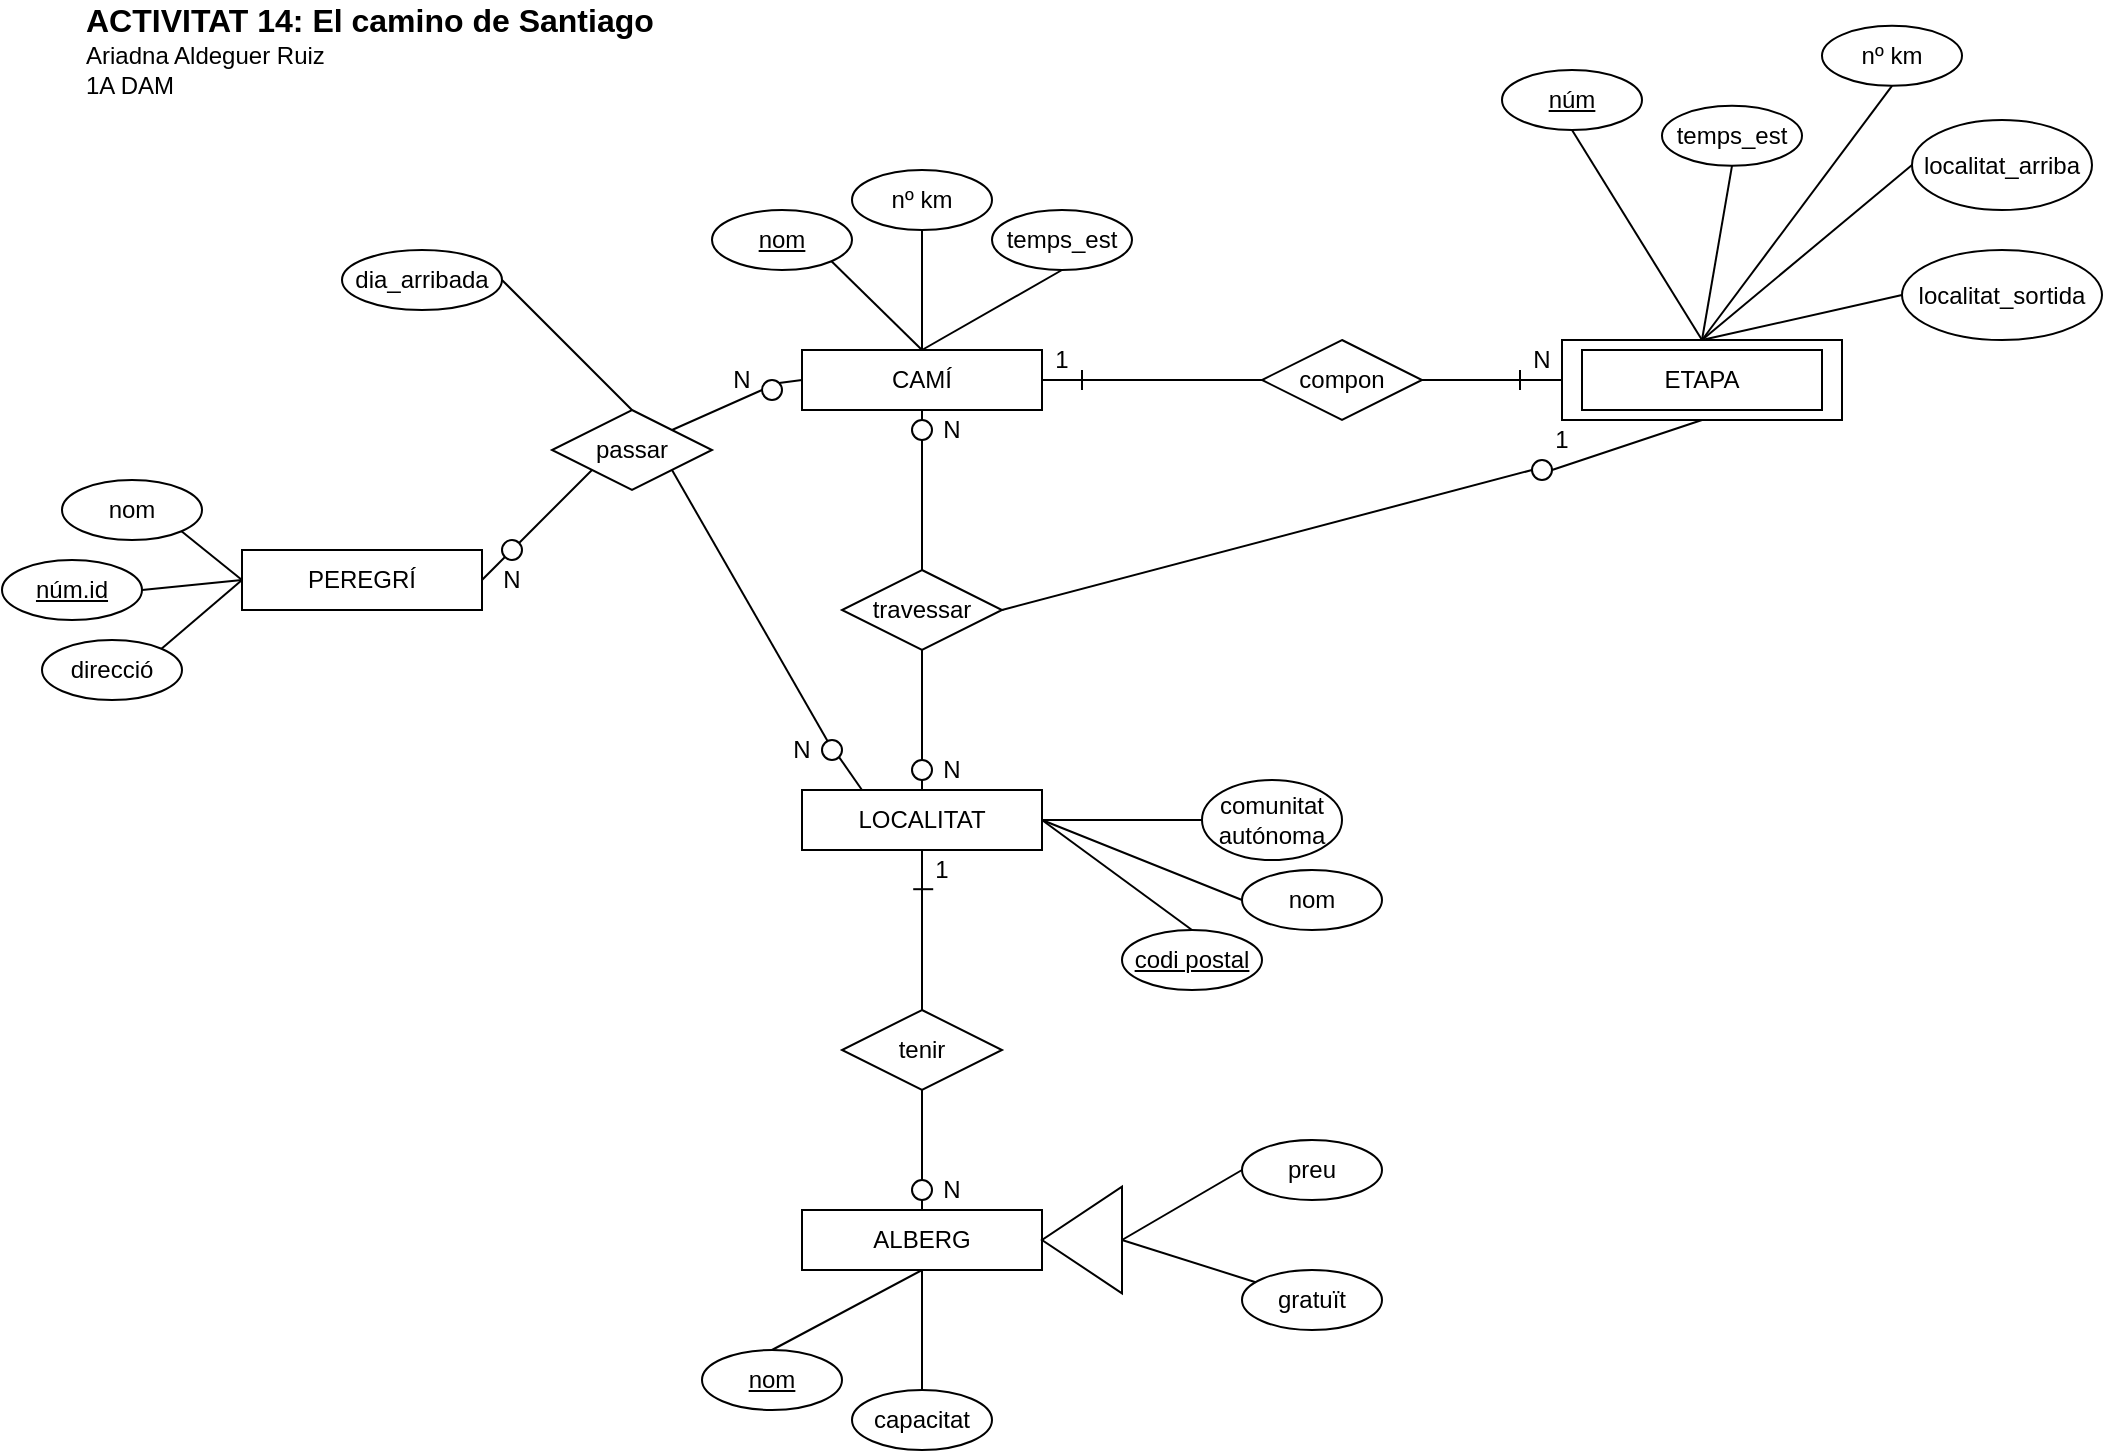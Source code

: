 <mxfile version="13.8.2" type="google"><diagram id="NsL3vu0IZTgR--lY6oIU" name="Page-1"><mxGraphModel dx="1350" dy="774" grid="1" gridSize="10" guides="1" tooltips="1" connect="1" arrows="1" fold="1" page="1" pageScale="1" pageWidth="1100" pageHeight="850" math="0" shadow="0"><root><mxCell id="0"/><mxCell id="1" parent="0"/><mxCell id="oIK_Rt79lvycBHIcYaMa-10" value="" style="rounded=0;whiteSpace=wrap;html=1;" parent="1" vertex="1"><mxGeometry x="780" y="205" width="140" height="40" as="geometry"/></mxCell><mxCell id="oIK_Rt79lvycBHIcYaMa-1" value="CAMÍ" style="rounded=0;whiteSpace=wrap;html=1;" parent="1" vertex="1"><mxGeometry x="400" y="210" width="120" height="30" as="geometry"/></mxCell><mxCell id="oIK_Rt79lvycBHIcYaMa-2" value="LOCALITAT" style="rounded=0;whiteSpace=wrap;html=1;" parent="1" vertex="1"><mxGeometry x="400" y="430" width="120" height="30" as="geometry"/></mxCell><mxCell id="oIK_Rt79lvycBHIcYaMa-3" value="ALBERG" style="rounded=0;whiteSpace=wrap;html=1;" parent="1" vertex="1"><mxGeometry x="400" y="640" width="120" height="30" as="geometry"/></mxCell><mxCell id="oIK_Rt79lvycBHIcYaMa-4" value="ETAPA" style="rounded=0;whiteSpace=wrap;html=1;" parent="1" vertex="1"><mxGeometry x="790" y="210" width="120" height="30" as="geometry"/></mxCell><mxCell id="oIK_Rt79lvycBHIcYaMa-5" value="PEREGRÍ" style="rounded=0;whiteSpace=wrap;html=1;" parent="1" vertex="1"><mxGeometry x="120" y="310" width="120" height="30" as="geometry"/></mxCell><mxCell id="oIK_Rt79lvycBHIcYaMa-6" value="&lt;u&gt;nom&lt;/u&gt;" style="ellipse;whiteSpace=wrap;html=1;" parent="1" vertex="1"><mxGeometry x="355" y="140" width="70" height="30" as="geometry"/></mxCell><mxCell id="oIK_Rt79lvycBHIcYaMa-7" value="nº km" style="ellipse;whiteSpace=wrap;html=1;" parent="1" vertex="1"><mxGeometry x="425" y="120" width="70" height="30" as="geometry"/></mxCell><mxCell id="oIK_Rt79lvycBHIcYaMa-8" value="temps_est" style="ellipse;whiteSpace=wrap;html=1;" parent="1" vertex="1"><mxGeometry x="495" y="140" width="70" height="30" as="geometry"/></mxCell><mxCell id="oIK_Rt79lvycBHIcYaMa-9" value="&lt;u&gt;núm&lt;/u&gt;" style="ellipse;whiteSpace=wrap;html=1;" parent="1" vertex="1"><mxGeometry x="750" y="70" width="70" height="30" as="geometry"/></mxCell><mxCell id="oIK_Rt79lvycBHIcYaMa-11" value="&lt;u&gt;codi postal&lt;/u&gt;" style="ellipse;whiteSpace=wrap;html=1;" parent="1" vertex="1"><mxGeometry x="560" y="500" width="70" height="30" as="geometry"/></mxCell><mxCell id="oIK_Rt79lvycBHIcYaMa-12" value="nom" style="ellipse;whiteSpace=wrap;html=1;" parent="1" vertex="1"><mxGeometry x="620" y="470" width="70" height="30" as="geometry"/></mxCell><mxCell id="oIK_Rt79lvycBHIcYaMa-13" value="comunitat autónoma" style="ellipse;whiteSpace=wrap;html=1;" parent="1" vertex="1"><mxGeometry x="600" y="425" width="70" height="40" as="geometry"/></mxCell><mxCell id="oIK_Rt79lvycBHIcYaMa-14" value="&lt;u&gt;nom&lt;/u&gt;" style="ellipse;whiteSpace=wrap;html=1;" parent="1" vertex="1"><mxGeometry x="350" y="710" width="70" height="30" as="geometry"/></mxCell><mxCell id="oIK_Rt79lvycBHIcYaMa-15" value="capacitat" style="ellipse;whiteSpace=wrap;html=1;" parent="1" vertex="1"><mxGeometry x="425" y="730" width="70" height="30" as="geometry"/></mxCell><mxCell id="oIK_Rt79lvycBHIcYaMa-16" value="preu" style="ellipse;whiteSpace=wrap;html=1;" parent="1" vertex="1"><mxGeometry x="620" y="605" width="70" height="30" as="geometry"/></mxCell><mxCell id="oIK_Rt79lvycBHIcYaMa-17" value="&lt;u&gt;núm.id&lt;/u&gt;" style="ellipse;whiteSpace=wrap;html=1;" parent="1" vertex="1"><mxGeometry y="315" width="70" height="30" as="geometry"/></mxCell><mxCell id="oIK_Rt79lvycBHIcYaMa-18" value="nom" style="ellipse;whiteSpace=wrap;html=1;" parent="1" vertex="1"><mxGeometry x="30" y="275" width="70" height="30" as="geometry"/></mxCell><mxCell id="oIK_Rt79lvycBHIcYaMa-19" value="direcció" style="ellipse;whiteSpace=wrap;html=1;" parent="1" vertex="1"><mxGeometry x="20" y="355" width="70" height="30" as="geometry"/></mxCell><mxCell id="oIK_Rt79lvycBHIcYaMa-20" value="travessar" style="rhombus;whiteSpace=wrap;html=1;" parent="1" vertex="1"><mxGeometry x="420" y="320" width="80" height="40" as="geometry"/></mxCell><mxCell id="oIK_Rt79lvycBHIcYaMa-22" value="tenir" style="rhombus;whiteSpace=wrap;html=1;" parent="1" vertex="1"><mxGeometry x="420" y="540" width="80" height="40" as="geometry"/></mxCell><mxCell id="oIK_Rt79lvycBHIcYaMa-23" value="compon" style="rhombus;whiteSpace=wrap;html=1;" parent="1" vertex="1"><mxGeometry x="630" y="205" width="80" height="40" as="geometry"/></mxCell><mxCell id="oIK_Rt79lvycBHIcYaMa-24" value="" style="endArrow=none;html=1;entryX=0.5;entryY=1;entryDx=0;entryDy=0;exitX=0.5;exitY=0;exitDx=0;exitDy=0;" parent="1" source="oIK_Rt79lvycBHIcYaMa-2" target="oIK_Rt79lvycBHIcYaMa-20" edge="1"><mxGeometry width="50" height="50" relative="1" as="geometry"><mxPoint x="470" y="430" as="sourcePoint"/><mxPoint x="650" y="390" as="targetPoint"/></mxGeometry></mxCell><mxCell id="oIK_Rt79lvycBHIcYaMa-25" value="" style="endArrow=none;html=1;entryX=0.5;entryY=1;entryDx=0;entryDy=0;exitX=0.5;exitY=0;exitDx=0;exitDy=0;" parent="1" source="oIK_Rt79lvycBHIcYaMa-20" target="oIK_Rt79lvycBHIcYaMa-1" edge="1"><mxGeometry width="50" height="50" relative="1" as="geometry"><mxPoint x="470" y="350" as="sourcePoint"/><mxPoint x="470" y="320" as="targetPoint"/></mxGeometry></mxCell><mxCell id="oIK_Rt79lvycBHIcYaMa-26" value="" style="endArrow=none;html=1;entryX=0.5;entryY=0;entryDx=0;entryDy=0;exitX=1;exitY=1;exitDx=0;exitDy=0;" parent="1" source="oIK_Rt79lvycBHIcYaMa-6" target="oIK_Rt79lvycBHIcYaMa-1" edge="1"><mxGeometry width="50" height="50" relative="1" as="geometry"><mxPoint x="470" y="280" as="sourcePoint"/><mxPoint x="470" y="250" as="targetPoint"/></mxGeometry></mxCell><mxCell id="oIK_Rt79lvycBHIcYaMa-27" value="" style="endArrow=none;html=1;exitX=0.5;exitY=1;exitDx=0;exitDy=0;" parent="1" source="oIK_Rt79lvycBHIcYaMa-7" edge="1"><mxGeometry width="50" height="50" relative="1" as="geometry"><mxPoint x="424.816" y="175.578" as="sourcePoint"/><mxPoint x="460" y="210" as="targetPoint"/></mxGeometry></mxCell><mxCell id="oIK_Rt79lvycBHIcYaMa-28" value="" style="endArrow=none;html=1;entryX=0.5;entryY=0;entryDx=0;entryDy=0;exitX=0.5;exitY=1;exitDx=0;exitDy=0;" parent="1" source="oIK_Rt79lvycBHIcYaMa-8" target="oIK_Rt79lvycBHIcYaMa-1" edge="1"><mxGeometry width="50" height="50" relative="1" as="geometry"><mxPoint x="434.816" y="185.578" as="sourcePoint"/><mxPoint x="480" y="230" as="targetPoint"/></mxGeometry></mxCell><mxCell id="oIK_Rt79lvycBHIcYaMa-29" value="" style="endArrow=none;html=1;entryX=1;entryY=0.5;entryDx=0;entryDy=0;exitX=0;exitY=0.5;exitDx=0;exitDy=0;" parent="1" source="oIK_Rt79lvycBHIcYaMa-23" target="oIK_Rt79lvycBHIcYaMa-1" edge="1"><mxGeometry width="50" height="50" relative="1" as="geometry"><mxPoint x="444.816" y="195.578" as="sourcePoint"/><mxPoint x="490" y="240" as="targetPoint"/></mxGeometry></mxCell><mxCell id="oIK_Rt79lvycBHIcYaMa-30" value="" style="endArrow=none;html=1;exitX=1;exitY=0.5;exitDx=0;exitDy=0;" parent="1" source="oIK_Rt79lvycBHIcYaMa-23" target="oIK_Rt79lvycBHIcYaMa-10" edge="1"><mxGeometry width="50" height="50" relative="1" as="geometry"><mxPoint x="635" y="230" as="sourcePoint"/><mxPoint x="590" y="235" as="targetPoint"/></mxGeometry></mxCell><mxCell id="oIK_Rt79lvycBHIcYaMa-31" value="" style="endArrow=none;html=1;entryX=0.5;entryY=1;entryDx=0;entryDy=0;exitX=0.5;exitY=0;exitDx=0;exitDy=0;" parent="1" source="oIK_Rt79lvycBHIcYaMa-10" target="oIK_Rt79lvycBHIcYaMa-9" edge="1"><mxGeometry width="50" height="50" relative="1" as="geometry"><mxPoint x="790" y="200" as="sourcePoint"/><mxPoint x="570" y="245" as="targetPoint"/></mxGeometry></mxCell><mxCell id="oIK_Rt79lvycBHIcYaMa-39" value="" style="endArrow=none;html=1;exitX=0.5;exitY=1;exitDx=0;exitDy=0;entryX=0.5;entryY=0;entryDx=0;entryDy=0;" parent="1" source="oIK_Rt79lvycBHIcYaMa-2" target="oIK_Rt79lvycBHIcYaMa-22" edge="1"><mxGeometry width="50" height="50" relative="1" as="geometry"><mxPoint x="665" y="410" as="sourcePoint"/><mxPoint x="420" y="480" as="targetPoint"/></mxGeometry></mxCell><mxCell id="oIK_Rt79lvycBHIcYaMa-40" value="" style="endArrow=none;html=1;entryX=0.5;entryY=1;entryDx=0;entryDy=0;exitX=0.5;exitY=0;exitDx=0;exitDy=0;" parent="1" source="oIK_Rt79lvycBHIcYaMa-3" target="oIK_Rt79lvycBHIcYaMa-22" edge="1"><mxGeometry width="50" height="50" relative="1" as="geometry"><mxPoint x="675" y="460" as="sourcePoint"/><mxPoint x="630" y="465" as="targetPoint"/></mxGeometry></mxCell><mxCell id="oIK_Rt79lvycBHIcYaMa-41" value="" style="endArrow=none;html=1;entryX=0.5;entryY=1;entryDx=0;entryDy=0;exitX=0.5;exitY=0;exitDx=0;exitDy=0;" parent="1" source="oIK_Rt79lvycBHIcYaMa-14" target="oIK_Rt79lvycBHIcYaMa-3" edge="1"><mxGeometry width="50" height="50" relative="1" as="geometry"><mxPoint x="470" y="650" as="sourcePoint"/><mxPoint x="470" y="610" as="targetPoint"/></mxGeometry></mxCell><mxCell id="oIK_Rt79lvycBHIcYaMa-42" value="" style="endArrow=none;html=1;entryX=0.5;entryY=1;entryDx=0;entryDy=0;exitX=0.5;exitY=0;exitDx=0;exitDy=0;" parent="1" source="oIK_Rt79lvycBHIcYaMa-15" target="oIK_Rt79lvycBHIcYaMa-3" edge="1"><mxGeometry width="50" height="50" relative="1" as="geometry"><mxPoint x="480" y="660" as="sourcePoint"/><mxPoint x="480" y="620" as="targetPoint"/></mxGeometry></mxCell><mxCell id="oIK_Rt79lvycBHIcYaMa-44" value="dia_arribada" style="ellipse;whiteSpace=wrap;html=1;" parent="1" vertex="1"><mxGeometry x="170" y="160" width="80" height="30" as="geometry"/></mxCell><mxCell id="oIK_Rt79lvycBHIcYaMa-45" value="" style="endArrow=none;html=1;entryX=1;entryY=0.5;entryDx=0;entryDy=0;exitX=0.5;exitY=0;exitDx=0;exitDy=0;" parent="1" target="oIK_Rt79lvycBHIcYaMa-44" edge="1" source="LVgb6W5eopeIEYdxqhAj-14"><mxGeometry width="50" height="50" relative="1" as="geometry"><mxPoint x="420" y="340" as="sourcePoint"/><mxPoint x="510" y="350" as="targetPoint"/></mxGeometry></mxCell><mxCell id="oIK_Rt79lvycBHIcYaMa-46" value="N" style="text;html=1;strokeColor=none;fillColor=none;align=center;verticalAlign=middle;whiteSpace=wrap;rounded=0;" parent="1" vertex="1"><mxGeometry x="750" y="205" width="40" height="20" as="geometry"/></mxCell><mxCell id="oIK_Rt79lvycBHIcYaMa-48" value="1" style="text;html=1;strokeColor=none;fillColor=none;align=center;verticalAlign=middle;whiteSpace=wrap;rounded=0;" parent="1" vertex="1"><mxGeometry x="510" y="205" width="40" height="20" as="geometry"/></mxCell><mxCell id="oIK_Rt79lvycBHIcYaMa-53" value="N" style="text;html=1;strokeColor=none;fillColor=none;align=center;verticalAlign=middle;whiteSpace=wrap;rounded=0;" parent="1" vertex="1"><mxGeometry x="455" y="410" width="40" height="20" as="geometry"/></mxCell><mxCell id="oIK_Rt79lvycBHIcYaMa-54" value="N" style="text;html=1;strokeColor=none;fillColor=none;align=center;verticalAlign=middle;whiteSpace=wrap;rounded=0;" parent="1" vertex="1"><mxGeometry x="455" y="240" width="40" height="20" as="geometry"/></mxCell><mxCell id="oIK_Rt79lvycBHIcYaMa-55" value="N" style="text;html=1;strokeColor=none;fillColor=none;align=center;verticalAlign=middle;whiteSpace=wrap;rounded=0;" parent="1" vertex="1"><mxGeometry x="455" y="620" width="40" height="20" as="geometry"/></mxCell><mxCell id="oIK_Rt79lvycBHIcYaMa-56" value="1" style="text;html=1;strokeColor=none;fillColor=none;align=center;verticalAlign=middle;whiteSpace=wrap;rounded=0;" parent="1" vertex="1"><mxGeometry x="450" y="460" width="40" height="20" as="geometry"/></mxCell><mxCell id="oIK_Rt79lvycBHIcYaMa-59" value="" style="ellipse;whiteSpace=wrap;html=1;aspect=fixed;" parent="1" vertex="1"><mxGeometry x="455" y="625" width="10" height="10" as="geometry"/></mxCell><mxCell id="oIK_Rt79lvycBHIcYaMa-60" value="" style="endArrow=none;html=1;entryX=0.09;entryY=0.98;entryDx=0;entryDy=0;entryPerimeter=0;exitX=0.34;exitY=0.98;exitDx=0;exitDy=0;exitPerimeter=0;" parent="1" edge="1"><mxGeometry width="50" height="50" relative="1" as="geometry"><mxPoint x="465.6" y="479.6" as="sourcePoint"/><mxPoint x="455.6" y="479.6" as="targetPoint"/></mxGeometry></mxCell><mxCell id="oIK_Rt79lvycBHIcYaMa-64" value="" style="ellipse;whiteSpace=wrap;html=1;aspect=fixed;" parent="1" vertex="1"><mxGeometry x="455" y="245" width="10" height="10" as="geometry"/></mxCell><mxCell id="oIK_Rt79lvycBHIcYaMa-67" value="" style="endArrow=none;html=1;" parent="1" edge="1"><mxGeometry width="50" height="50" relative="1" as="geometry"><mxPoint x="759" y="230" as="sourcePoint"/><mxPoint x="759" y="220" as="targetPoint"/></mxGeometry></mxCell><mxCell id="oIK_Rt79lvycBHIcYaMa-69" value="" style="endArrow=none;html=1;" parent="1" edge="1"><mxGeometry width="50" height="50" relative="1" as="geometry"><mxPoint x="540" y="230" as="sourcePoint"/><mxPoint x="540" y="220" as="targetPoint"/></mxGeometry></mxCell><mxCell id="oIK_Rt79lvycBHIcYaMa-70" value="N" style="text;html=1;strokeColor=none;fillColor=none;align=center;verticalAlign=middle;whiteSpace=wrap;rounded=0;" parent="1" vertex="1"><mxGeometry x="235" y="315" width="40" height="20" as="geometry"/></mxCell><mxCell id="oIK_Rt79lvycBHIcYaMa-72" value="" style="ellipse;whiteSpace=wrap;html=1;aspect=fixed;" parent="1" vertex="1"><mxGeometry x="455" y="415" width="10" height="10" as="geometry"/></mxCell><mxCell id="cgtIyxu4wLGttlNEaIN6-1" value="&lt;b style=&quot;font-size: 16px&quot;&gt;ACTIVITAT 14: El camino de Santiago&lt;/b&gt;" style="text;html=1;strokeColor=none;fillColor=none;align=left;verticalAlign=middle;whiteSpace=wrap;rounded=0;fontSize=16;" parent="1" vertex="1"><mxGeometry x="40" y="40" width="300" height="10" as="geometry"/></mxCell><mxCell id="cgtIyxu4wLGttlNEaIN6-2" value="Ariadna Aldeguer Ruiz" style="text;html=1;strokeColor=none;fillColor=none;align=left;verticalAlign=middle;whiteSpace=wrap;rounded=0;" parent="1" vertex="1"><mxGeometry x="40" y="57.91" width="200" height="10" as="geometry"/></mxCell><mxCell id="cgtIyxu4wLGttlNEaIN6-3" value="1A DAM" style="text;html=1;strokeColor=none;fillColor=none;align=left;verticalAlign=middle;whiteSpace=wrap;rounded=0;" parent="1" vertex="1"><mxGeometry x="40" y="67.91" width="70" height="20" as="geometry"/></mxCell><mxCell id="cgtIyxu4wLGttlNEaIN6-4" value="temps_est" style="ellipse;whiteSpace=wrap;html=1;" parent="1" vertex="1"><mxGeometry x="830" y="87.91" width="70" height="30" as="geometry"/></mxCell><mxCell id="cgtIyxu4wLGttlNEaIN6-5" value="nº km" style="ellipse;whiteSpace=wrap;html=1;" parent="1" vertex="1"><mxGeometry x="910" y="47.91" width="70" height="30" as="geometry"/></mxCell><mxCell id="cgtIyxu4wLGttlNEaIN6-6" value="" style="endArrow=none;html=1;entryX=0.5;entryY=1;entryDx=0;entryDy=0;exitX=0.5;exitY=0;exitDx=0;exitDy=0;" parent="1" target="cgtIyxu4wLGttlNEaIN6-4" edge="1" source="oIK_Rt79lvycBHIcYaMa-10"><mxGeometry width="50" height="50" relative="1" as="geometry"><mxPoint x="850" y="200" as="sourcePoint"/><mxPoint x="825" y="170" as="targetPoint"/></mxGeometry></mxCell><mxCell id="cgtIyxu4wLGttlNEaIN6-11" value="" style="endArrow=none;html=1;entryX=0;entryY=0.5;entryDx=0;entryDy=0;exitX=1;exitY=0.5;exitDx=0;exitDy=0;" parent="1" source="oIK_Rt79lvycBHIcYaMa-2" target="oIK_Rt79lvycBHIcYaMa-13" edge="1"><mxGeometry width="50" height="50" relative="1" as="geometry"><mxPoint x="530" y="445" as="sourcePoint"/><mxPoint x="470" y="370" as="targetPoint"/></mxGeometry></mxCell><mxCell id="cgtIyxu4wLGttlNEaIN6-13" value="" style="endArrow=none;html=1;entryX=0.5;entryY=0;entryDx=0;entryDy=0;exitX=1;exitY=0.5;exitDx=0;exitDy=0;" parent="1" source="oIK_Rt79lvycBHIcYaMa-2" target="oIK_Rt79lvycBHIcYaMa-11" edge="1"><mxGeometry width="50" height="50" relative="1" as="geometry"><mxPoint x="400" y="440" as="sourcePoint"/><mxPoint x="379.749" y="429.142" as="targetPoint"/></mxGeometry></mxCell><mxCell id="cgtIyxu4wLGttlNEaIN6-14" value="" style="endArrow=none;html=1;entryX=0;entryY=0.5;entryDx=0;entryDy=0;exitX=1;exitY=0.5;exitDx=0;exitDy=0;" parent="1" source="oIK_Rt79lvycBHIcYaMa-2" target="oIK_Rt79lvycBHIcYaMa-12" edge="1"><mxGeometry width="50" height="50" relative="1" as="geometry"><mxPoint x="420" y="465" as="sourcePoint"/><mxPoint x="389.749" y="439.142" as="targetPoint"/></mxGeometry></mxCell><mxCell id="cgtIyxu4wLGttlNEaIN6-17" value="" style="endArrow=none;html=1;entryX=1;entryY=1;entryDx=0;entryDy=0;exitX=0;exitY=0.5;exitDx=0;exitDy=0;" parent="1" source="oIK_Rt79lvycBHIcYaMa-5" target="oIK_Rt79lvycBHIcYaMa-18" edge="1"><mxGeometry width="50" height="50" relative="1" as="geometry"><mxPoint x="350" y="445" as="sourcePoint"/><mxPoint x="280" y="455" as="targetPoint"/></mxGeometry></mxCell><mxCell id="cgtIyxu4wLGttlNEaIN6-18" value="" style="endArrow=none;html=1;entryX=0.5;entryY=1;entryDx=0;entryDy=0;exitX=1;exitY=0.5;exitDx=0;exitDy=0;" parent="1" source="LVgb6W5eopeIEYdxqhAj-11" target="oIK_Rt79lvycBHIcYaMa-10" edge="1"><mxGeometry width="50" height="50" relative="1" as="geometry"><mxPoint x="430" y="350" as="sourcePoint"/><mxPoint x="330" y="280" as="targetPoint"/></mxGeometry></mxCell><mxCell id="cgtIyxu4wLGttlNEaIN6-19" value="localitat_sortida" style="ellipse;whiteSpace=wrap;html=1;" parent="1" vertex="1"><mxGeometry x="950" y="160" width="100" height="45" as="geometry"/></mxCell><mxCell id="cgtIyxu4wLGttlNEaIN6-20" value="localitat_arriba" style="ellipse;whiteSpace=wrap;html=1;" parent="1" vertex="1"><mxGeometry x="955" y="95" width="90" height="45" as="geometry"/></mxCell><mxCell id="LVgb6W5eopeIEYdxqhAj-1" value="" style="triangle;whiteSpace=wrap;html=1;rotation=-180;" vertex="1" parent="1"><mxGeometry x="520" y="628.33" width="40" height="53.33" as="geometry"/></mxCell><mxCell id="LVgb6W5eopeIEYdxqhAj-2" value="" style="endArrow=none;html=1;entryX=0;entryY=0.5;entryDx=0;entryDy=0;exitX=0;exitY=0.5;exitDx=0;exitDy=0;" edge="1" parent="1" source="LVgb6W5eopeIEYdxqhAj-1" target="oIK_Rt79lvycBHIcYaMa-16"><mxGeometry width="50" height="50" relative="1" as="geometry"><mxPoint x="470" y="740" as="sourcePoint"/><mxPoint x="470" y="680" as="targetPoint"/></mxGeometry></mxCell><mxCell id="LVgb6W5eopeIEYdxqhAj-3" value="gratuït" style="ellipse;whiteSpace=wrap;html=1;" vertex="1" parent="1"><mxGeometry x="620" y="670" width="70" height="30" as="geometry"/></mxCell><mxCell id="LVgb6W5eopeIEYdxqhAj-4" value="" style="endArrow=none;html=1;exitX=0;exitY=0.5;exitDx=0;exitDy=0;" edge="1" parent="1" source="LVgb6W5eopeIEYdxqhAj-1" target="LVgb6W5eopeIEYdxqhAj-3"><mxGeometry width="50" height="50" relative="1" as="geometry"><mxPoint x="570" y="664.995" as="sourcePoint"/><mxPoint x="630" y="630" as="targetPoint"/></mxGeometry></mxCell><mxCell id="LVgb6W5eopeIEYdxqhAj-8" value="" style="endArrow=none;html=1;exitX=0.5;exitY=0;exitDx=0;exitDy=0;entryX=0.5;entryY=1;entryDx=0;entryDy=0;" edge="1" parent="1" source="oIK_Rt79lvycBHIcYaMa-10" target="cgtIyxu4wLGttlNEaIN6-5"><mxGeometry width="50" height="50" relative="1" as="geometry"><mxPoint x="860" y="215" as="sourcePoint"/><mxPoint x="959" y="151" as="targetPoint"/></mxGeometry></mxCell><mxCell id="LVgb6W5eopeIEYdxqhAj-9" value="" style="endArrow=none;html=1;entryX=0;entryY=0.5;entryDx=0;entryDy=0;exitX=0.5;exitY=0;exitDx=0;exitDy=0;" edge="1" parent="1" source="oIK_Rt79lvycBHIcYaMa-10" target="cgtIyxu4wLGttlNEaIN6-20"><mxGeometry width="50" height="50" relative="1" as="geometry"><mxPoint x="870" y="225" as="sourcePoint"/><mxPoint x="885" y="137.91" as="targetPoint"/></mxGeometry></mxCell><mxCell id="LVgb6W5eopeIEYdxqhAj-10" value="" style="endArrow=none;html=1;entryX=0;entryY=0.5;entryDx=0;entryDy=0;exitX=0.5;exitY=0;exitDx=0;exitDy=0;" edge="1" parent="1" source="oIK_Rt79lvycBHIcYaMa-10" target="cgtIyxu4wLGttlNEaIN6-19"><mxGeometry width="50" height="50" relative="1" as="geometry"><mxPoint x="880" y="235" as="sourcePoint"/><mxPoint x="895" y="147.91" as="targetPoint"/></mxGeometry></mxCell><mxCell id="LVgb6W5eopeIEYdxqhAj-11" value="" style="ellipse;whiteSpace=wrap;html=1;aspect=fixed;" vertex="1" parent="1"><mxGeometry x="765" y="265" width="10" height="10" as="geometry"/></mxCell><mxCell id="LVgb6W5eopeIEYdxqhAj-12" value="" style="endArrow=none;html=1;entryX=0;entryY=0.5;entryDx=0;entryDy=0;exitX=1;exitY=0.5;exitDx=0;exitDy=0;" edge="1" parent="1" source="oIK_Rt79lvycBHIcYaMa-20" target="LVgb6W5eopeIEYdxqhAj-11"><mxGeometry width="50" height="50" relative="1" as="geometry"><mxPoint x="500" y="340" as="sourcePoint"/><mxPoint x="850" y="245" as="targetPoint"/></mxGeometry></mxCell><mxCell id="LVgb6W5eopeIEYdxqhAj-13" value="1" style="text;html=1;strokeColor=none;fillColor=none;align=center;verticalAlign=middle;whiteSpace=wrap;rounded=0;" vertex="1" parent="1"><mxGeometry x="760" y="245" width="40" height="20" as="geometry"/></mxCell><mxCell id="LVgb6W5eopeIEYdxqhAj-14" value="passar" style="rhombus;whiteSpace=wrap;html=1;" vertex="1" parent="1"><mxGeometry x="275" y="240" width="80" height="40" as="geometry"/></mxCell><mxCell id="LVgb6W5eopeIEYdxqhAj-16" value="" style="endArrow=none;html=1;entryX=1;entryY=0;entryDx=0;entryDy=0;exitX=0;exitY=0.5;exitDx=0;exitDy=0;" edge="1" parent="1" source="LVgb6W5eopeIEYdxqhAj-24" target="LVgb6W5eopeIEYdxqhAj-14"><mxGeometry width="50" height="50" relative="1" as="geometry"><mxPoint x="390" y="350" as="sourcePoint"/><mxPoint x="440" y="300" as="targetPoint"/></mxGeometry></mxCell><mxCell id="LVgb6W5eopeIEYdxqhAj-17" value="" style="endArrow=none;html=1;entryX=1;entryY=0.5;entryDx=0;entryDy=0;exitX=0;exitY=1;exitDx=0;exitDy=0;" edge="1" parent="1" source="oIK_Rt79lvycBHIcYaMa-66" target="oIK_Rt79lvycBHIcYaMa-5"><mxGeometry width="50" height="50" relative="1" as="geometry"><mxPoint x="410" y="235" as="sourcePoint"/><mxPoint x="345" y="260" as="targetPoint"/></mxGeometry></mxCell><mxCell id="oIK_Rt79lvycBHIcYaMa-66" value="" style="ellipse;whiteSpace=wrap;html=1;aspect=fixed;" parent="1" vertex="1"><mxGeometry x="250" y="305" width="10" height="10" as="geometry"/></mxCell><mxCell id="LVgb6W5eopeIEYdxqhAj-21" value="" style="endArrow=none;html=1;entryX=1;entryY=0;entryDx=0;entryDy=0;exitX=0;exitY=1;exitDx=0;exitDy=0;" edge="1" parent="1" source="LVgb6W5eopeIEYdxqhAj-14" target="oIK_Rt79lvycBHIcYaMa-66"><mxGeometry width="50" height="50" relative="1" as="geometry"><mxPoint x="295" y="270.0" as="sourcePoint"/><mxPoint x="240" y="325.0" as="targetPoint"/></mxGeometry></mxCell><mxCell id="LVgb6W5eopeIEYdxqhAj-22" value="" style="endArrow=none;html=1;entryX=1;entryY=0.5;entryDx=0;entryDy=0;exitX=0;exitY=0.5;exitDx=0;exitDy=0;" edge="1" parent="1" source="oIK_Rt79lvycBHIcYaMa-5" target="oIK_Rt79lvycBHIcYaMa-17"><mxGeometry width="50" height="50" relative="1" as="geometry"><mxPoint x="130" y="335" as="sourcePoint"/><mxPoint x="99.862" y="310.558" as="targetPoint"/></mxGeometry></mxCell><mxCell id="LVgb6W5eopeIEYdxqhAj-23" value="" style="endArrow=none;html=1;entryX=1;entryY=0;entryDx=0;entryDy=0;exitX=0;exitY=0.5;exitDx=0;exitDy=0;" edge="1" parent="1" source="oIK_Rt79lvycBHIcYaMa-5" target="oIK_Rt79lvycBHIcYaMa-19"><mxGeometry width="50" height="50" relative="1" as="geometry"><mxPoint x="140" y="345" as="sourcePoint"/><mxPoint x="109.862" y="320.558" as="targetPoint"/></mxGeometry></mxCell><mxCell id="LVgb6W5eopeIEYdxqhAj-24" value="" style="ellipse;whiteSpace=wrap;html=1;aspect=fixed;" vertex="1" parent="1"><mxGeometry x="380" y="225" width="10" height="10" as="geometry"/></mxCell><mxCell id="LVgb6W5eopeIEYdxqhAj-25" value="" style="endArrow=none;html=1;entryX=1;entryY=0;entryDx=0;entryDy=0;exitX=0;exitY=0.5;exitDx=0;exitDy=0;" edge="1" parent="1" source="oIK_Rt79lvycBHIcYaMa-1" target="LVgb6W5eopeIEYdxqhAj-24"><mxGeometry width="50" height="50" relative="1" as="geometry"><mxPoint x="400" y="225" as="sourcePoint"/><mxPoint x="335" y="250" as="targetPoint"/></mxGeometry></mxCell><mxCell id="LVgb6W5eopeIEYdxqhAj-26" value="N" style="text;html=1;strokeColor=none;fillColor=none;align=center;verticalAlign=middle;whiteSpace=wrap;rounded=0;" vertex="1" parent="1"><mxGeometry x="350" y="215" width="40" height="20" as="geometry"/></mxCell><mxCell id="LVgb6W5eopeIEYdxqhAj-27" value="" style="endArrow=none;html=1;entryX=1;entryY=1;entryDx=0;entryDy=0;exitX=0.25;exitY=0;exitDx=0;exitDy=0;" edge="1" parent="1" source="LVgb6W5eopeIEYdxqhAj-29" target="LVgb6W5eopeIEYdxqhAj-14"><mxGeometry width="50" height="50" relative="1" as="geometry"><mxPoint x="390" y="240" as="sourcePoint"/><mxPoint x="345" y="260" as="targetPoint"/></mxGeometry></mxCell><mxCell id="LVgb6W5eopeIEYdxqhAj-29" value="" style="ellipse;whiteSpace=wrap;html=1;aspect=fixed;" vertex="1" parent="1"><mxGeometry x="410" y="405" width="10" height="10" as="geometry"/></mxCell><mxCell id="LVgb6W5eopeIEYdxqhAj-30" value="" style="endArrow=none;html=1;entryX=1;entryY=1;entryDx=0;entryDy=0;exitX=0.25;exitY=0;exitDx=0;exitDy=0;" edge="1" parent="1" source="oIK_Rt79lvycBHIcYaMa-2" target="LVgb6W5eopeIEYdxqhAj-29"><mxGeometry width="50" height="50" relative="1" as="geometry"><mxPoint x="430" y="430" as="sourcePoint"/><mxPoint x="335" y="270" as="targetPoint"/></mxGeometry></mxCell><mxCell id="LVgb6W5eopeIEYdxqhAj-31" value="N" style="text;html=1;strokeColor=none;fillColor=none;align=center;verticalAlign=middle;whiteSpace=wrap;rounded=0;" vertex="1" parent="1"><mxGeometry x="380" y="400" width="40" height="20" as="geometry"/></mxCell></root></mxGraphModel></diagram></mxfile>